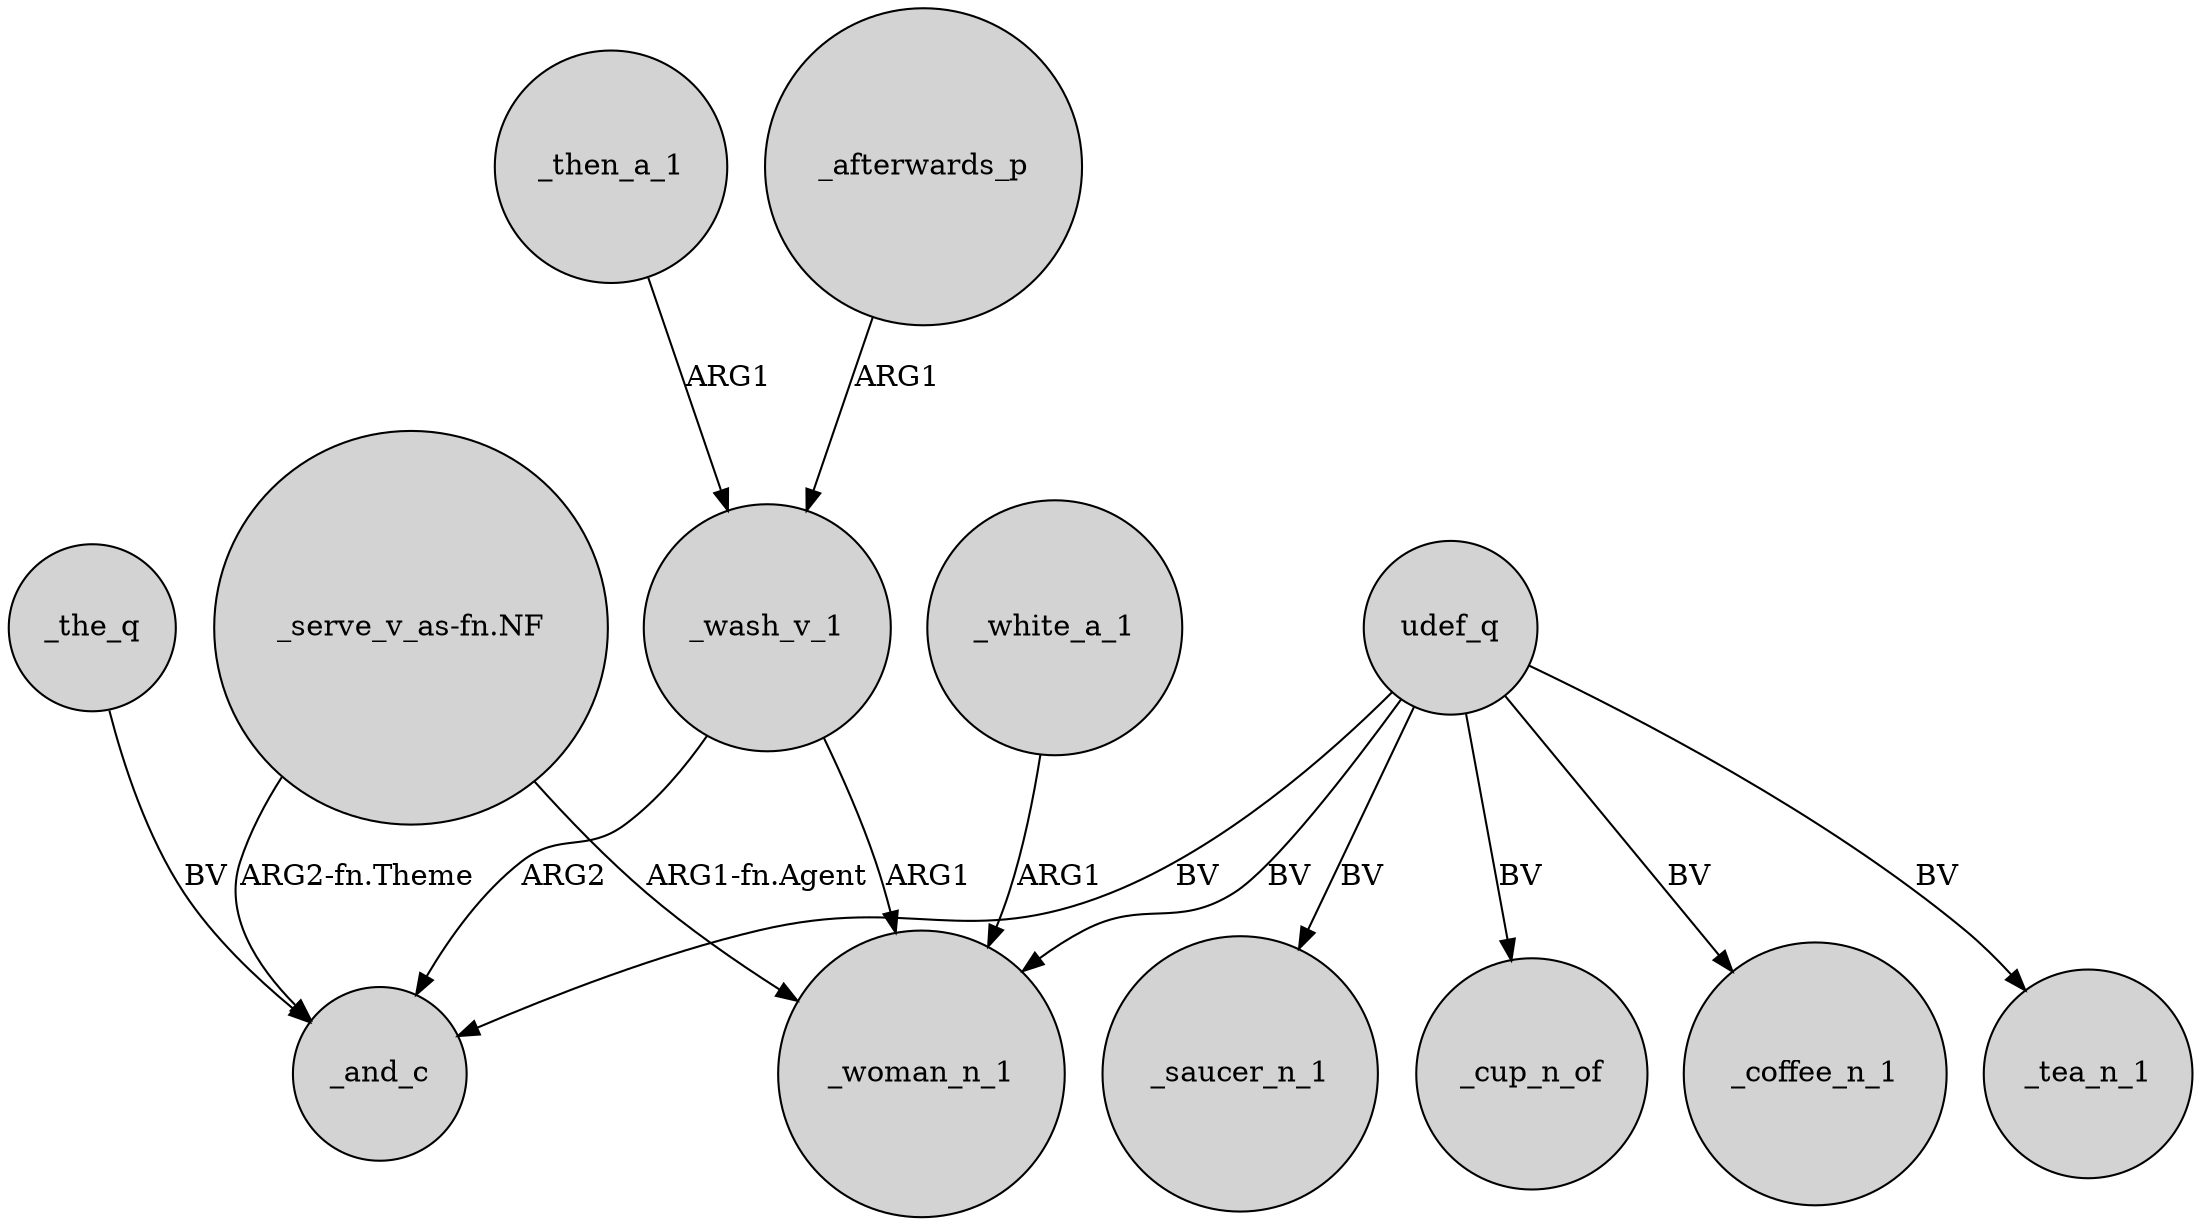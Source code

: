 digraph {
	node [shape=circle style=filled]
	udef_q -> _cup_n_of [label=BV]
	_then_a_1 -> _wash_v_1 [label=ARG1]
	_the_q -> _and_c [label=BV]
	"_serve_v_as-fn.NF" -> _and_c [label="ARG2-fn.Theme"]
	udef_q -> _woman_n_1 [label=BV]
	_white_a_1 -> _woman_n_1 [label=ARG1]
	udef_q -> _coffee_n_1 [label=BV]
	udef_q -> _and_c [label=BV]
	udef_q -> _tea_n_1 [label=BV]
	_wash_v_1 -> _woman_n_1 [label=ARG1]
	_wash_v_1 -> _and_c [label=ARG2]
	_afterwards_p -> _wash_v_1 [label=ARG1]
	"_serve_v_as-fn.NF" -> _woman_n_1 [label="ARG1-fn.Agent"]
	udef_q -> _saucer_n_1 [label=BV]
}
